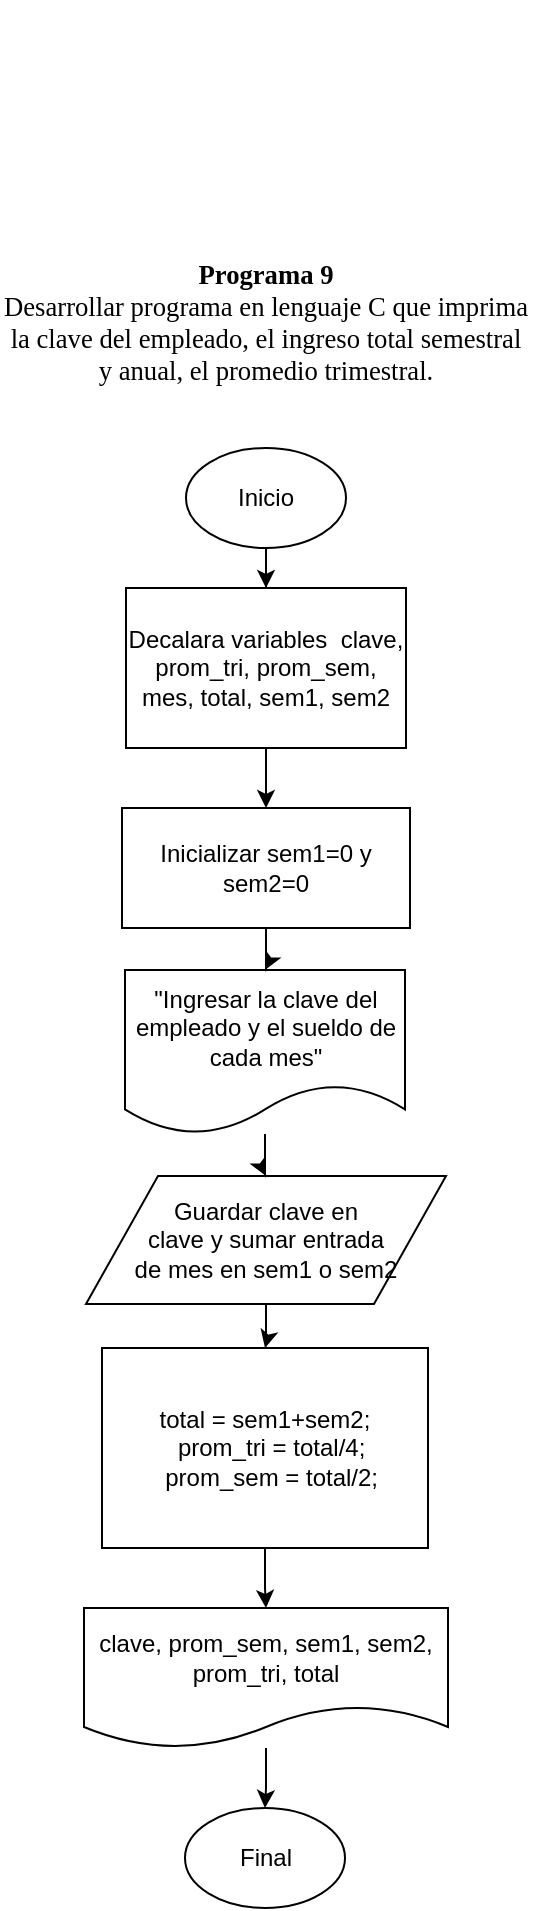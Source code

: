 <mxfile version="11.2.3" type="device" pages="1"><diagram id="ogNjdx5dS7YQPO_m7oIl" name="Page-1"><mxGraphModel dx="946" dy="1657" grid="1" gridSize="10" guides="1" tooltips="1" connect="1" arrows="1" fold="1" page="1" pageScale="1" pageWidth="850" pageHeight="1100" math="0" shadow="0"><root><mxCell id="0"/><mxCell id="1" parent="0"/><mxCell id="tqjpd6KlClGjDnbt1016-27" value="" style="edgeStyle=orthogonalEdgeStyle;rounded=0;orthogonalLoop=1;jettySize=auto;html=1;" edge="1" parent="1" source="tqjpd6KlClGjDnbt1016-1" target="tqjpd6KlClGjDnbt1016-5"><mxGeometry relative="1" as="geometry"/></mxCell><mxCell id="tqjpd6KlClGjDnbt1016-1" value="Inicio" style="ellipse;whiteSpace=wrap;html=1;" vertex="1" parent="1"><mxGeometry x="150" y="10" width="80" height="50" as="geometry"/></mxCell><mxCell id="tqjpd6KlClGjDnbt1016-3" value="Final" style="ellipse;whiteSpace=wrap;html=1;" vertex="1" parent="1"><mxGeometry x="149.5" y="690" width="80" height="50" as="geometry"/></mxCell><mxCell id="tqjpd6KlClGjDnbt1016-22" value="" style="edgeStyle=orthogonalEdgeStyle;rounded=0;orthogonalLoop=1;jettySize=auto;html=1;" edge="1" parent="1" source="tqjpd6KlClGjDnbt1016-4" target="tqjpd6KlClGjDnbt1016-8"><mxGeometry relative="1" as="geometry"/></mxCell><mxCell id="tqjpd6KlClGjDnbt1016-4" value="&lt;div&gt;Guardar clave en &lt;br&gt;&lt;/div&gt;&lt;div&gt;clave y sumar entrada &lt;br&gt;&lt;/div&gt;&lt;div&gt;de mes en sem1 o sem2&lt;br&gt;&lt;/div&gt;" style="shape=parallelogram;perimeter=parallelogramPerimeter;whiteSpace=wrap;html=1;" vertex="1" parent="1"><mxGeometry x="100" y="374" width="180" height="64" as="geometry"/></mxCell><mxCell id="tqjpd6KlClGjDnbt1016-24" value="" style="edgeStyle=orthogonalEdgeStyle;rounded=0;orthogonalLoop=1;jettySize=auto;html=1;" edge="1" parent="1" source="tqjpd6KlClGjDnbt1016-5" target="tqjpd6KlClGjDnbt1016-23"><mxGeometry relative="1" as="geometry"/></mxCell><mxCell id="tqjpd6KlClGjDnbt1016-5" value="Decalara variables&amp;nbsp; clave, prom_tri, prom_sem, mes, total, sem1, sem2" style="rounded=0;whiteSpace=wrap;html=1;" vertex="1" parent="1"><mxGeometry x="120" y="80" width="140" height="80" as="geometry"/></mxCell><mxCell id="tqjpd6KlClGjDnbt1016-28" value="" style="edgeStyle=orthogonalEdgeStyle;rounded=0;orthogonalLoop=1;jettySize=auto;html=1;" edge="1" parent="1" source="tqjpd6KlClGjDnbt1016-6" target="tqjpd6KlClGjDnbt1016-4"><mxGeometry relative="1" as="geometry"/></mxCell><mxCell id="tqjpd6KlClGjDnbt1016-6" value="&quot;Ingresar la clave del empleado y el sueldo de cada mes&quot;" style="shape=document;whiteSpace=wrap;html=1;boundedLbl=1;" vertex="1" parent="1"><mxGeometry x="119.5" y="271" width="140" height="82" as="geometry"/></mxCell><mxCell id="tqjpd6KlClGjDnbt1016-14" value="" style="edgeStyle=orthogonalEdgeStyle;rounded=0;orthogonalLoop=1;jettySize=auto;html=1;" edge="1" parent="1" source="tqjpd6KlClGjDnbt1016-8" target="tqjpd6KlClGjDnbt1016-9"><mxGeometry relative="1" as="geometry"/></mxCell><mxCell id="tqjpd6KlClGjDnbt1016-8" value="total = sem1+sem2;&lt;br&gt;&amp;nbsp; prom_tri = total/4;&lt;br&gt;&amp;nbsp; prom_sem = total/2;" style="rounded=0;whiteSpace=wrap;html=1;" vertex="1" parent="1"><mxGeometry x="108" y="460" width="163" height="100" as="geometry"/></mxCell><mxCell id="tqjpd6KlClGjDnbt1016-15" value="" style="edgeStyle=orthogonalEdgeStyle;rounded=0;orthogonalLoop=1;jettySize=auto;html=1;" edge="1" parent="1" source="tqjpd6KlClGjDnbt1016-9" target="tqjpd6KlClGjDnbt1016-3"><mxGeometry relative="1" as="geometry"/></mxCell><mxCell id="tqjpd6KlClGjDnbt1016-9" value="clave, prom_sem, sem1, sem2, prom_tri, total" style="shape=document;whiteSpace=wrap;html=1;boundedLbl=1;" vertex="1" parent="1"><mxGeometry x="99" y="590" width="182" height="70" as="geometry"/></mxCell><mxCell id="tqjpd6KlClGjDnbt1016-21" value="&lt;br&gt;&lt;br&gt;&#9;&lt;br&gt;&#9;&#9;&lt;br&gt;&#9;&#9;&lt;br&gt;&#9;&lt;br&gt;&#9;&lt;br&gt;&#9;&#9;&lt;div class=&quot;page&quot; title=&quot;Page 1&quot;&gt;&lt;br&gt;&#9;&#9;&#9;&lt;div class=&quot;layoutArea&quot;&gt;&lt;br&gt;&#9;&#9;&#9;&#9;&lt;div class=&quot;column&quot;&gt;&lt;span style=&quot;font-size: 10.0pt ; font-family: &amp;#34;arialmt&amp;#34;&quot;&gt;&lt;b&gt;Programa 9&lt;/b&gt;&lt;br&gt;&lt;/span&gt;&lt;/div&gt;&lt;div class=&quot;column&quot;&gt;&lt;span style=&quot;font-size: 10.0pt ; font-family: &amp;#34;arialmt&amp;#34;&quot;&gt;Desarrollar programa en lenguaje C que imprima la&lt;/span&gt;&lt;span style=&quot;font-size: 10.0pt ; font-family: &amp;#34;arialmt&amp;#34;&quot;&gt; clave del empleado, el ingreso total semestral y anual, el promedio trimestral.&lt;/span&gt;&lt;br&gt;&lt;div class=&quot;page&quot; title=&quot;Page 1&quot;&gt;&lt;div class=&quot;layoutArea&quot;&gt;&lt;span style=&quot;font-size: 10.0pt ; font-family: &amp;#34;arialmt&amp;#34;&quot;&gt;&lt;/span&gt;&lt;div class=&quot;column&quot;&gt;&lt;br&gt;&#9;&#9;&#9;&#9;&#9;&#9;&lt;br&gt;&#9;&#9;&#9;&#9;&lt;/div&gt;&lt;br&gt;&#9;&#9;&#9;&lt;/div&gt;&lt;br&gt;&#9;&#9;&lt;/div&gt;&lt;br&gt;&#9;&lt;br&gt;&lt;div class=&quot;column&quot;&gt;&lt;span style=&quot;font-size: 10.0pt ; font-family: &amp;#34;arialmt&amp;#34;&quot;&gt;&lt;/span&gt;&lt;span style=&quot;font-size: 10.0pt ; font-family: &amp;#34;arialmt&amp;#34;&quot;&gt;&lt;/span&gt;&lt;br&gt;&lt;span style=&quot;font-size: 10.0pt ; font-family: &amp;#34;arialmt&amp;#34;&quot;&gt;&lt;/span&gt;&lt;span style=&quot;font-size: 10.0pt ; font-family: &amp;#34;arialmt&amp;#34;&quot;&gt;&lt;/span&gt;&lt;/div&gt;&lt;div class=&quot;page&quot; title=&quot;Page 1&quot;&gt;&lt;span style=&quot;font-size: 10.0pt ; font-family: &amp;#34;arialmt&amp;#34;&quot;&gt;&lt;/span&gt;&lt;/div&gt;&lt;br&gt;&#9;&#9;&#9;&#9;&#9;&#9;&lt;br&gt;&#9;&#9;&#9;&#9;&lt;/div&gt;&lt;br&gt;&#9;&#9;&#9;&lt;/div&gt;&lt;br&gt;&#9;&#9;&lt;/div&gt;&lt;br&gt;&#9;" style="text;html=1;strokeColor=none;fillColor=none;align=center;verticalAlign=middle;whiteSpace=wrap;rounded=0;" vertex="1" parent="1"><mxGeometry x="57" y="-40" width="266" height="20" as="geometry"/></mxCell><mxCell id="tqjpd6KlClGjDnbt1016-25" value="" style="edgeStyle=orthogonalEdgeStyle;rounded=0;orthogonalLoop=1;jettySize=auto;html=1;" edge="1" parent="1" source="tqjpd6KlClGjDnbt1016-23" target="tqjpd6KlClGjDnbt1016-6"><mxGeometry relative="1" as="geometry"/></mxCell><mxCell id="tqjpd6KlClGjDnbt1016-23" value="Inicializar sem1=0 y sem2=0" style="rounded=0;whiteSpace=wrap;html=1;" vertex="1" parent="1"><mxGeometry x="118" y="190" width="144" height="60" as="geometry"/></mxCell></root></mxGraphModel></diagram></mxfile>